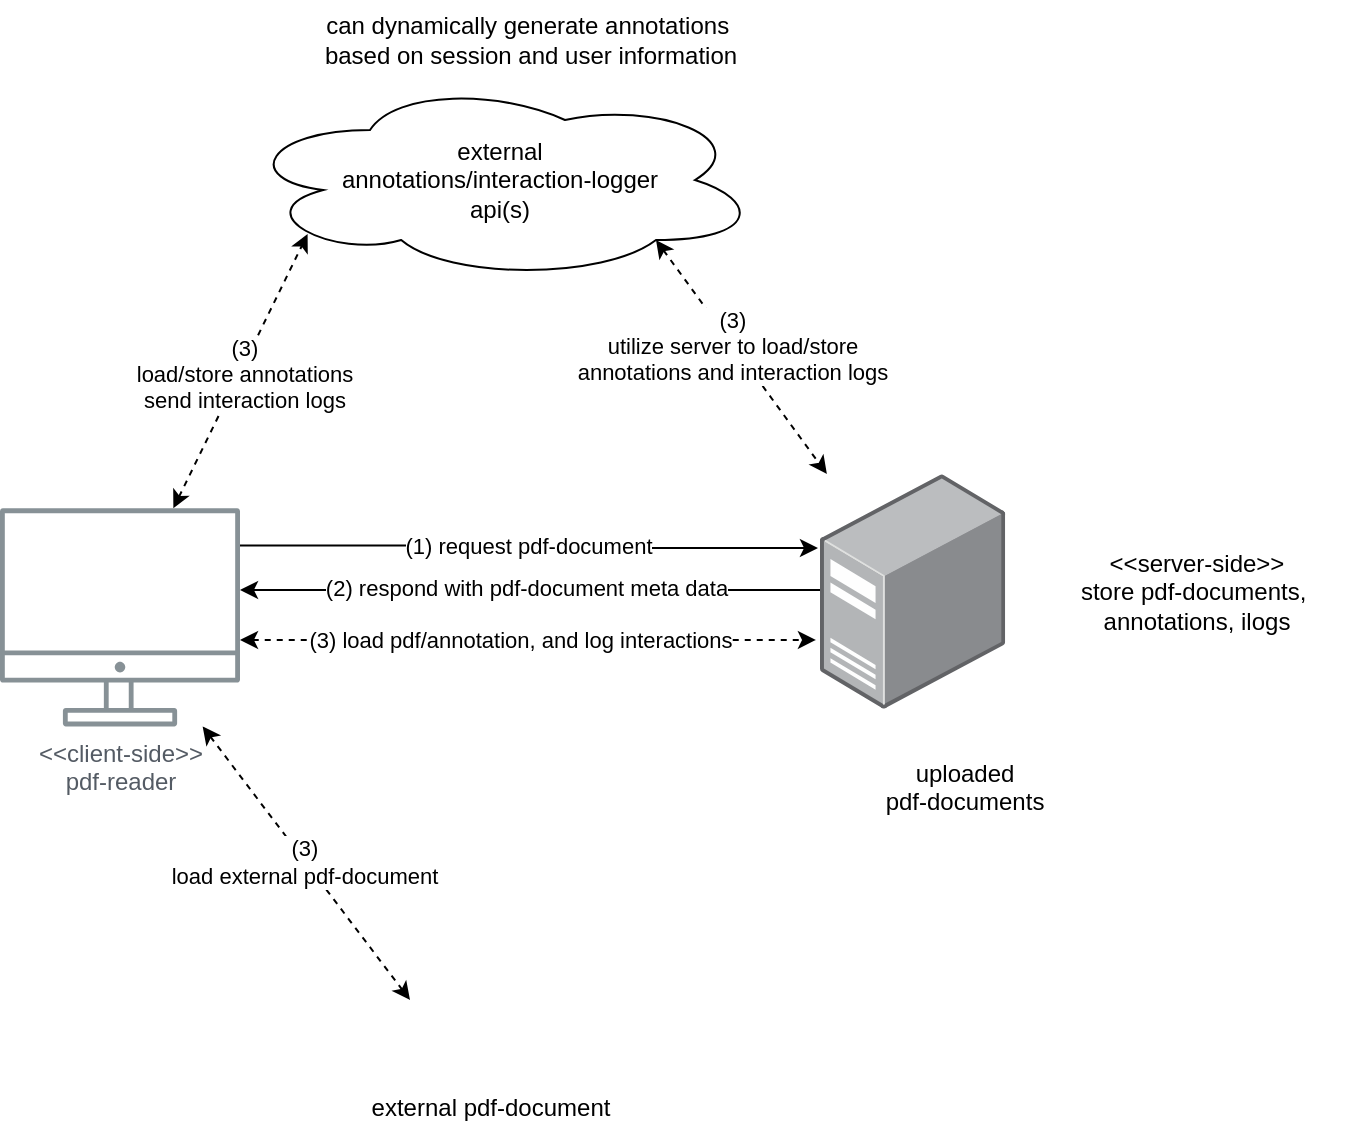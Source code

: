 <mxfile version="21.3.3" type="device">
  <diagram name="Page-1" id="kh7_7iN_Lh5P_zDhgjqO">
    <mxGraphModel dx="2074" dy="1927" grid="1" gridSize="10" guides="1" tooltips="1" connect="1" arrows="1" fold="1" page="1" pageScale="1" pageWidth="850" pageHeight="1100" math="0" shadow="0">
      <root>
        <mxCell id="0" />
        <mxCell id="1" parent="0" />
        <mxCell id="C1Zcpsywt-BcjhIcN1mG-5" style="edgeStyle=orthogonalEdgeStyle;rounded=0;orthogonalLoop=1;jettySize=auto;html=1;entryX=-0.011;entryY=0.622;entryDx=0;entryDy=0;entryPerimeter=0;" parent="1" edge="1">
          <mxGeometry relative="1" as="geometry">
            <mxPoint x="300" y="262.7" as="sourcePoint" />
            <mxPoint x="588.981" y="264.01" as="targetPoint" />
            <Array as="points">
              <mxPoint x="445" y="263" />
              <mxPoint x="445" y="264" />
            </Array>
          </mxGeometry>
        </mxCell>
        <mxCell id="C1Zcpsywt-BcjhIcN1mG-6" value="(1) request pdf-document" style="edgeLabel;html=1;align=center;verticalAlign=middle;resizable=0;points=[];" parent="C1Zcpsywt-BcjhIcN1mG-5" vertex="1" connectable="0">
          <mxGeometry x="-0.009" relative="1" as="geometry">
            <mxPoint as="offset" />
          </mxGeometry>
        </mxCell>
        <mxCell id="C1Zcpsywt-BcjhIcN1mG-11" style="rounded=0;orthogonalLoop=1;jettySize=auto;html=1;entryX=0.13;entryY=0.77;entryDx=0;entryDy=0;entryPerimeter=0;dashed=1;startArrow=classic;startFill=1;" parent="1" source="1USeciv0PynhNwKMPec_-1" target="C1Zcpsywt-BcjhIcN1mG-2" edge="1">
          <mxGeometry relative="1" as="geometry" />
        </mxCell>
        <mxCell id="C1Zcpsywt-BcjhIcN1mG-16" value="(3)&lt;br&gt;load/store annotations&lt;br&gt;send interaction logs" style="edgeLabel;html=1;align=center;verticalAlign=middle;resizable=0;points=[];" parent="C1Zcpsywt-BcjhIcN1mG-11" vertex="1" connectable="0">
          <mxGeometry x="-0.006" y="-2" relative="1" as="geometry">
            <mxPoint as="offset" />
          </mxGeometry>
        </mxCell>
        <mxCell id="C1Zcpsywt-BcjhIcN1mG-13" style="edgeStyle=orthogonalEdgeStyle;rounded=0;orthogonalLoop=1;jettySize=auto;html=1;entryX=-0.022;entryY=0.758;entryDx=0;entryDy=0;entryPerimeter=0;dashed=1;startArrow=classic;startFill=1;" parent="1" edge="1">
          <mxGeometry relative="1" as="geometry">
            <mxPoint x="300" y="310" as="sourcePoint" />
            <mxPoint x="587.963" y="309.974" as="targetPoint" />
            <Array as="points">
              <mxPoint x="370" y="310" />
              <mxPoint x="370" y="310" />
            </Array>
          </mxGeometry>
        </mxCell>
        <mxCell id="C1Zcpsywt-BcjhIcN1mG-15" value="(3) load pdf/annotation, and log interactions" style="edgeLabel;html=1;align=center;verticalAlign=middle;resizable=0;points=[];" parent="C1Zcpsywt-BcjhIcN1mG-13" vertex="1" connectable="0">
          <mxGeometry x="-0.028" relative="1" as="geometry">
            <mxPoint as="offset" />
          </mxGeometry>
        </mxCell>
        <mxCell id="C1Zcpsywt-BcjhIcN1mG-17" style="rounded=0;orthogonalLoop=1;jettySize=auto;html=1;entryX=0;entryY=0.5;entryDx=0;entryDy=0;dashed=1;startArrow=classic;startFill=1;" parent="1" source="1USeciv0PynhNwKMPec_-1" target="C1Zcpsywt-BcjhIcN1mG-1" edge="1">
          <mxGeometry relative="1" as="geometry" />
        </mxCell>
        <mxCell id="C1Zcpsywt-BcjhIcN1mG-18" value="(3)&lt;br&gt;load external pdf-document" style="edgeLabel;html=1;align=center;verticalAlign=middle;resizable=0;points=[];" parent="C1Zcpsywt-BcjhIcN1mG-17" vertex="1" connectable="0">
          <mxGeometry x="-0.019" y="-1" relative="1" as="geometry">
            <mxPoint as="offset" />
          </mxGeometry>
        </mxCell>
        <mxCell id="1USeciv0PynhNwKMPec_-1" value="&amp;lt;&amp;lt;client-side&amp;gt;&amp;gt;&lt;br&gt;pdf-reader" style="sketch=0;outlineConnect=0;gradientColor=none;fontColor=#545B64;strokeColor=none;fillColor=#879196;dashed=0;verticalLabelPosition=bottom;verticalAlign=top;align=center;html=1;fontSize=12;fontStyle=0;aspect=fixed;shape=mxgraph.aws4.illustration_desktop;pointerEvents=1" parent="1" vertex="1">
          <mxGeometry x="180" y="244.09" width="120" height="109.2" as="geometry" />
        </mxCell>
        <mxCell id="C1Zcpsywt-BcjhIcN1mG-8" style="edgeStyle=orthogonalEdgeStyle;rounded=0;orthogonalLoop=1;jettySize=auto;html=1;" parent="1" edge="1">
          <mxGeometry relative="1" as="geometry">
            <mxPoint x="590" y="285" as="sourcePoint" />
            <mxPoint x="300" y="285" as="targetPoint" />
            <Array as="points">
              <mxPoint x="303" y="285" />
            </Array>
          </mxGeometry>
        </mxCell>
        <mxCell id="C1Zcpsywt-BcjhIcN1mG-9" value="(2) respond with pdf-document meta data" style="edgeLabel;html=1;align=center;verticalAlign=middle;resizable=0;points=[];" parent="C1Zcpsywt-BcjhIcN1mG-8" vertex="1" connectable="0">
          <mxGeometry x="0.014" y="-1" relative="1" as="geometry">
            <mxPoint as="offset" />
          </mxGeometry>
        </mxCell>
        <mxCell id="1USeciv0PynhNwKMPec_-2" value="" style="image;points=[];aspect=fixed;html=1;align=center;shadow=0;dashed=0;image=img/lib/allied_telesis/computer_and_terminals/Server_Desktop.svg;" parent="1" vertex="1">
          <mxGeometry x="590" y="227" width="92.6" height="117.38" as="geometry" />
        </mxCell>
        <mxCell id="1USeciv0PynhNwKMPec_-3" value="&amp;lt;&amp;lt;server-side&amp;gt;&amp;gt;&lt;br&gt;store pdf-documents,&amp;nbsp;&lt;br&gt;annotations, ilogs" style="text;html=1;align=center;verticalAlign=middle;resizable=0;points=[];autosize=1;strokeColor=none;fillColor=none;" parent="1" vertex="1">
          <mxGeometry x="693.29" y="255.69" width="170" height="60" as="geometry" />
        </mxCell>
        <mxCell id="C1Zcpsywt-BcjhIcN1mG-1" value="external pdf-document" style="shape=image;html=1;verticalAlign=top;verticalLabelPosition=bottom;labelBackgroundColor=#ffffff;imageAspect=0;aspect=fixed;image=https://cdn4.iconfinder.com/data/icons/file-extensions-1/64/pdfs-128.png" parent="1" vertex="1">
          <mxGeometry x="385.0" y="450" width="80" height="80" as="geometry" />
        </mxCell>
        <mxCell id="C1Zcpsywt-BcjhIcN1mG-12" style="rounded=0;orthogonalLoop=1;jettySize=auto;html=1;exitX=0.8;exitY=0.8;exitDx=0;exitDy=0;exitPerimeter=0;dashed=1;startArrow=classic;startFill=1;" parent="1" source="C1Zcpsywt-BcjhIcN1mG-2" target="1USeciv0PynhNwKMPec_-2" edge="1">
          <mxGeometry relative="1" as="geometry">
            <mxPoint x="570" y="250" as="targetPoint" />
          </mxGeometry>
        </mxCell>
        <mxCell id="C1Zcpsywt-BcjhIcN1mG-19" value="(3)&lt;br&gt;utilize server to load/store&lt;br&gt;annotations and interaction logs" style="edgeLabel;html=1;align=center;verticalAlign=middle;resizable=0;points=[];" parent="C1Zcpsywt-BcjhIcN1mG-12" vertex="1" connectable="0">
          <mxGeometry x="-0.1" y="-1" relative="1" as="geometry">
            <mxPoint as="offset" />
          </mxGeometry>
        </mxCell>
        <mxCell id="C1Zcpsywt-BcjhIcN1mG-2" value="external &lt;br&gt;annotations/interaction-logger&lt;br&gt;api(s)" style="ellipse;shape=cloud;whiteSpace=wrap;html=1;" parent="1" vertex="1">
          <mxGeometry x="300" y="30" width="260" height="100" as="geometry" />
        </mxCell>
        <mxCell id="C1Zcpsywt-BcjhIcN1mG-7" value="uploaded &lt;br&gt;pdf-documents" style="shape=image;html=1;verticalAlign=top;verticalLabelPosition=bottom;labelBackgroundColor=#ffffff;imageAspect=0;aspect=fixed;image=https://cdn4.iconfinder.com/data/icons/file-extensions-1/64/pdfs-128.png" parent="1" vertex="1">
          <mxGeometry x="630" y="300" width="63.29" height="63.29" as="geometry" />
        </mxCell>
        <mxCell id="C1Zcpsywt-BcjhIcN1mG-20" value="can dynamically generate annotations&amp;nbsp;&lt;br&gt;based on session and user information" style="text;html=1;align=center;verticalAlign=middle;resizable=0;points=[];autosize=1;strokeColor=none;fillColor=none;" parent="1" vertex="1">
          <mxGeometry x="330" y="-10" width="230" height="40" as="geometry" />
        </mxCell>
      </root>
    </mxGraphModel>
  </diagram>
</mxfile>
